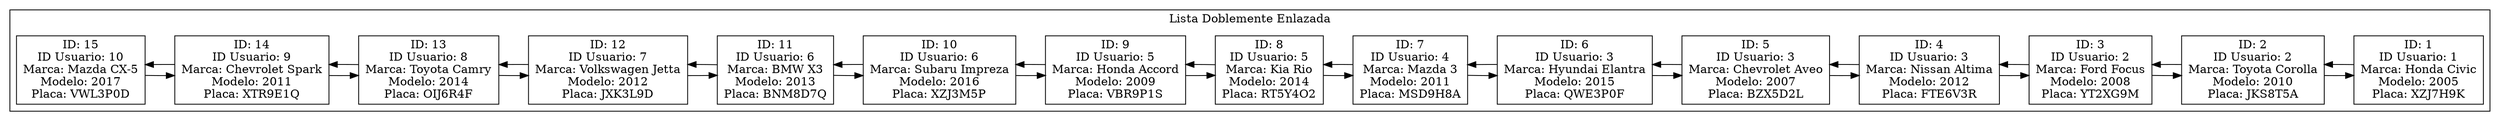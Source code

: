 digraph G {
rankdir=LR;
node [shape=record];
subgraph cluster_ListaDobleEnlazada {
label = "Lista Doblemente Enlazada";
"15" [label="ID: 15\nID Usuario: 10\nMarca: Mazda CX-5\nModelo: 2017\nPlaca: VWL3P0D"];
"15" -> "14";
"14" -> "15";
"14" [label="ID: 14\nID Usuario: 9\nMarca: Chevrolet Spark\nModelo: 2011\nPlaca: XTR9E1Q"];
"14" -> "13";
"13" -> "14";
"13" [label="ID: 13\nID Usuario: 8\nMarca: Toyota Camry\nModelo: 2014\nPlaca: OIJ6R4F"];
"13" -> "12";
"12" -> "13";
"12" [label="ID: 12\nID Usuario: 7\nMarca: Volkswagen Jetta\nModelo: 2012\nPlaca: JXK3L9D"];
"12" -> "11";
"11" -> "12";
"11" [label="ID: 11\nID Usuario: 6\nMarca: BMW X3\nModelo: 2013\nPlaca: BNM8D7Q"];
"11" -> "10";
"10" -> "11";
"10" [label="ID: 10\nID Usuario: 6\nMarca: Subaru Impreza\nModelo: 2016\nPlaca: XZJ3M5P"];
"10" -> "9";
"9" -> "10";
"9" [label="ID: 9\nID Usuario: 5\nMarca: Honda Accord\nModelo: 2009\nPlaca: VBR9P1S"];
"9" -> "8";
"8" -> "9";
"8" [label="ID: 8\nID Usuario: 5\nMarca: Kia Rio\nModelo: 2014\nPlaca: RT5Y4O2"];
"8" -> "7";
"7" -> "8";
"7" [label="ID: 7\nID Usuario: 4\nMarca: Mazda 3\nModelo: 2011\nPlaca: MSD9H8A"];
"7" -> "6";
"6" -> "7";
"6" [label="ID: 6\nID Usuario: 3\nMarca: Hyundai Elantra\nModelo: 2015\nPlaca: QWE3P0F"];
"6" -> "5";
"5" -> "6";
"5" [label="ID: 5\nID Usuario: 3\nMarca: Chevrolet Aveo\nModelo: 2007\nPlaca: BZX5D2L"];
"5" -> "4";
"4" -> "5";
"4" [label="ID: 4\nID Usuario: 3\nMarca: Nissan Altima\nModelo: 2012\nPlaca: FTE6V3R"];
"4" -> "3";
"3" -> "4";
"3" [label="ID: 3\nID Usuario: 2\nMarca: Ford Focus\nModelo: 2008\nPlaca: YT2XG9M"];
"3" -> "2";
"2" -> "3";
"2" [label="ID: 2\nID Usuario: 2\nMarca: Toyota Corolla\nModelo: 2010\nPlaca: JKS8T5A"];
"2" -> "1";
"1" -> "2";
"1" [label="ID: 1\nID Usuario: 1\nMarca: Honda Civic\nModelo: 2005\nPlaca: XZJ7H9K"];
}
}
